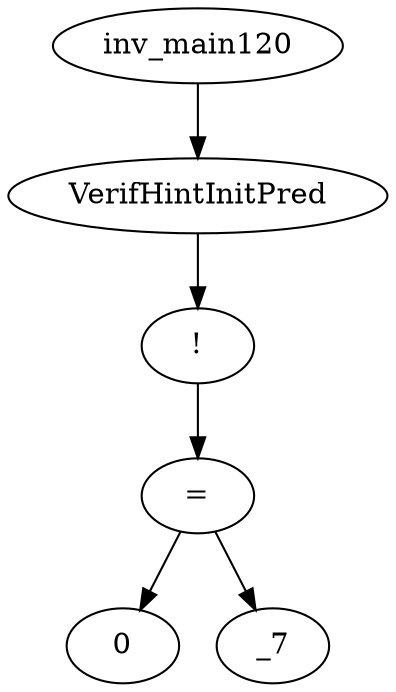 digraph dag {
0 [label="inv_main120"];
1 [label="VerifHintInitPred"];
2 [label="!"];
3 [label="="];
4 [label="0"];
5 [label="_7"];
0->1
1->2
2->3
3->5
3 -> 4
}
